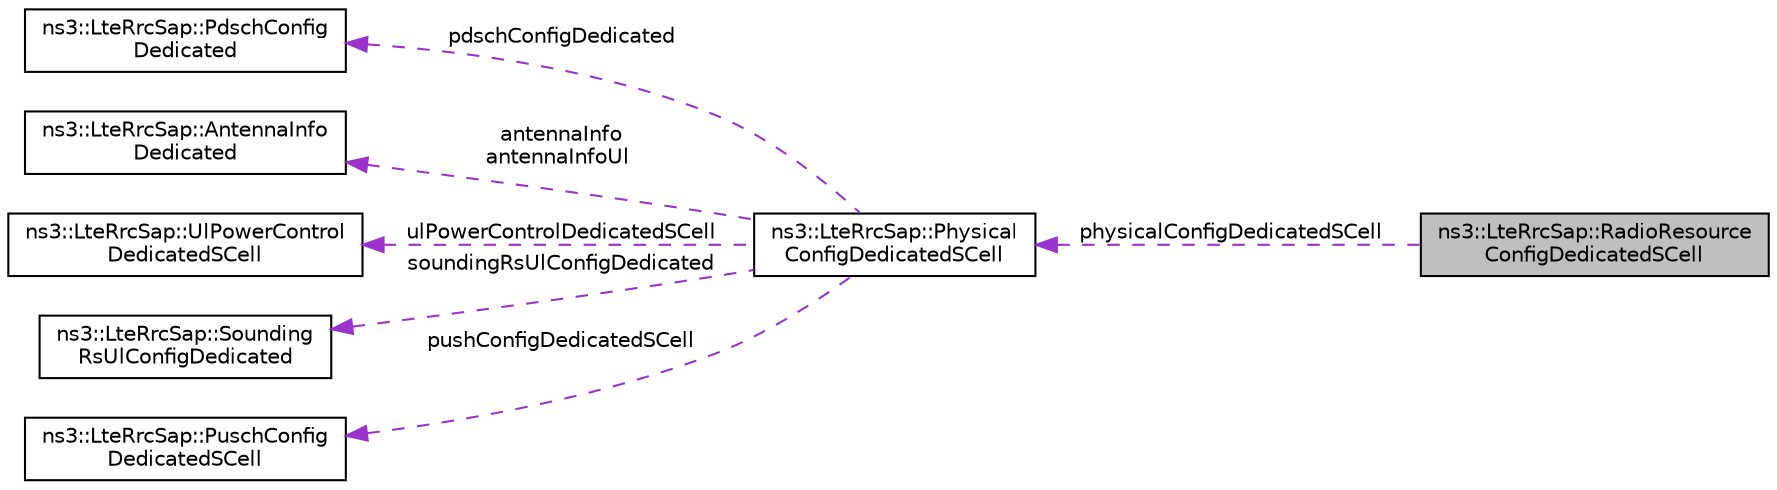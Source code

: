 digraph "ns3::LteRrcSap::RadioResourceConfigDedicatedSCell"
{
 // LATEX_PDF_SIZE
  edge [fontname="Helvetica",fontsize="10",labelfontname="Helvetica",labelfontsize="10"];
  node [fontname="Helvetica",fontsize="10",shape=record];
  rankdir="LR";
  Node1 [label="ns3::LteRrcSap::RadioResource\lConfigDedicatedSCell",height=0.2,width=0.4,color="black", fillcolor="grey75", style="filled", fontcolor="black",tooltip="RadioResourceConfigDedicatedSCell structure."];
  Node2 -> Node1 [dir="back",color="darkorchid3",fontsize="10",style="dashed",label=" physicalConfigDedicatedSCell" ,fontname="Helvetica"];
  Node2 [label="ns3::LteRrcSap::Physical\lConfigDedicatedSCell",height=0.2,width=0.4,color="black", fillcolor="white", style="filled",URL="$structns3_1_1_lte_rrc_sap_1_1_physical_config_dedicated_s_cell.html",tooltip="PhysicalConfigDedicatedSCell structure."];
  Node3 -> Node2 [dir="back",color="darkorchid3",fontsize="10",style="dashed",label=" pdschConfigDedicated" ,fontname="Helvetica"];
  Node3 [label="ns3::LteRrcSap::PdschConfig\lDedicated",height=0.2,width=0.4,color="black", fillcolor="white", style="filled",URL="$structns3_1_1_lte_rrc_sap_1_1_pdsch_config_dedicated.html",tooltip="PdschConfigDedicated structure."];
  Node4 -> Node2 [dir="back",color="darkorchid3",fontsize="10",style="dashed",label=" antennaInfo\nantennaInfoUl" ,fontname="Helvetica"];
  Node4 [label="ns3::LteRrcSap::AntennaInfo\lDedicated",height=0.2,width=0.4,color="black", fillcolor="white", style="filled",URL="$structns3_1_1_lte_rrc_sap_1_1_antenna_info_dedicated.html",tooltip="AntennaInfoDedicated structure."];
  Node5 -> Node2 [dir="back",color="darkorchid3",fontsize="10",style="dashed",label=" ulPowerControlDedicatedSCell" ,fontname="Helvetica"];
  Node5 [label="ns3::LteRrcSap::UlPowerControl\lDedicatedSCell",height=0.2,width=0.4,color="black", fillcolor="white", style="filled",URL="$structns3_1_1_lte_rrc_sap_1_1_ul_power_control_dedicated_s_cell.html",tooltip="UlPowerControlDedicatedSCell structure."];
  Node6 -> Node2 [dir="back",color="darkorchid3",fontsize="10",style="dashed",label=" soundingRsUlConfigDedicated" ,fontname="Helvetica"];
  Node6 [label="ns3::LteRrcSap::Sounding\lRsUlConfigDedicated",height=0.2,width=0.4,color="black", fillcolor="white", style="filled",URL="$structns3_1_1_lte_rrc_sap_1_1_sounding_rs_ul_config_dedicated.html",tooltip="SoundingRsUlConfigDedicated structure."];
  Node7 -> Node2 [dir="back",color="darkorchid3",fontsize="10",style="dashed",label=" pushConfigDedicatedSCell" ,fontname="Helvetica"];
  Node7 [label="ns3::LteRrcSap::PuschConfig\lDedicatedSCell",height=0.2,width=0.4,color="black", fillcolor="white", style="filled",URL="$structns3_1_1_lte_rrc_sap_1_1_pusch_config_dedicated_s_cell.html",tooltip="PuschConfigDedicatedSCell structure."];
}
